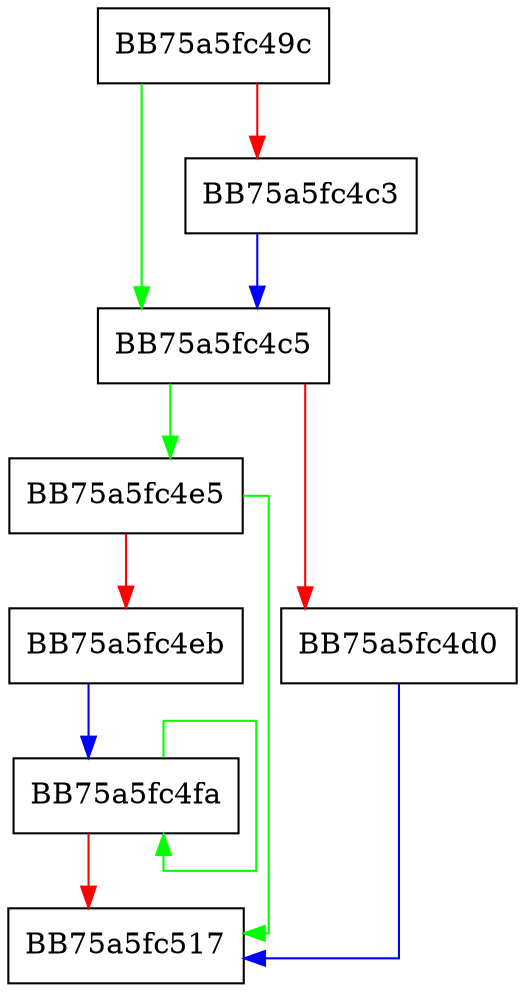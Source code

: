 digraph setPragmaResultColumnNames {
  node [shape="box"];
  graph [splines=ortho];
  BB75a5fc49c -> BB75a5fc4c5 [color="green"];
  BB75a5fc49c -> BB75a5fc4c3 [color="red"];
  BB75a5fc4c3 -> BB75a5fc4c5 [color="blue"];
  BB75a5fc4c5 -> BB75a5fc4e5 [color="green"];
  BB75a5fc4c5 -> BB75a5fc4d0 [color="red"];
  BB75a5fc4d0 -> BB75a5fc517 [color="blue"];
  BB75a5fc4e5 -> BB75a5fc517 [color="green"];
  BB75a5fc4e5 -> BB75a5fc4eb [color="red"];
  BB75a5fc4eb -> BB75a5fc4fa [color="blue"];
  BB75a5fc4fa -> BB75a5fc4fa [color="green"];
  BB75a5fc4fa -> BB75a5fc517 [color="red"];
}